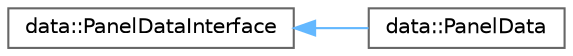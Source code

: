 digraph "Graphical Class Hierarchy"
{
 // LATEX_PDF_SIZE
  bgcolor="transparent";
  edge [fontname=Helvetica,fontsize=10,labelfontname=Helvetica,labelfontsize=10];
  node [fontname=Helvetica,fontsize=10,shape=box,height=0.2,width=0.4];
  rankdir="LR";
  Node0 [id="Node000000",label="data::PanelDataInterface",height=0.2,width=0.4,color="grey40", fillcolor="white", style="filled",URL="$classdata_1_1_panel_data_interface.html",tooltip=" "];
  Node0 -> Node1 [id="edge1_Node000000_Node000001",dir="back",color="steelblue1",style="solid",tooltip=" "];
  Node1 [id="Node000001",label="data::PanelData",height=0.2,width=0.4,color="grey40", fillcolor="white", style="filled",URL="$classdata_1_1_panel_data.html",tooltip=" "];
}
